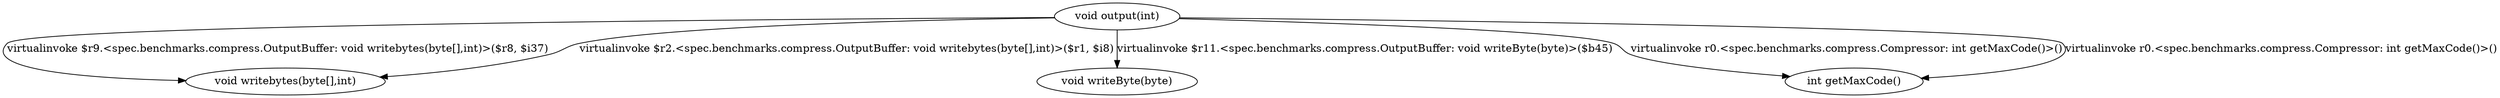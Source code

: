 digraph g {
1[label="void writebytes(byte[],int)"]
0[label="void output(int)"]
3[label="void writeByte(byte)"]
2[label="int getMaxCode()"]
0->1[label="virtualinvoke $r9.<spec.benchmarks.compress.OutputBuffer: void writebytes(byte[],int)>($r8, $i37)"]
0->1[label="virtualinvoke $r2.<spec.benchmarks.compress.OutputBuffer: void writebytes(byte[],int)>($r1, $i8)"]
0->2[label="virtualinvoke r0.<spec.benchmarks.compress.Compressor: int getMaxCode()>()"]
0->2[label="virtualinvoke r0.<spec.benchmarks.compress.Compressor: int getMaxCode()>()"]
0->3[label="virtualinvoke $r11.<spec.benchmarks.compress.OutputBuffer: void writeByte(byte)>($b45)"]
}